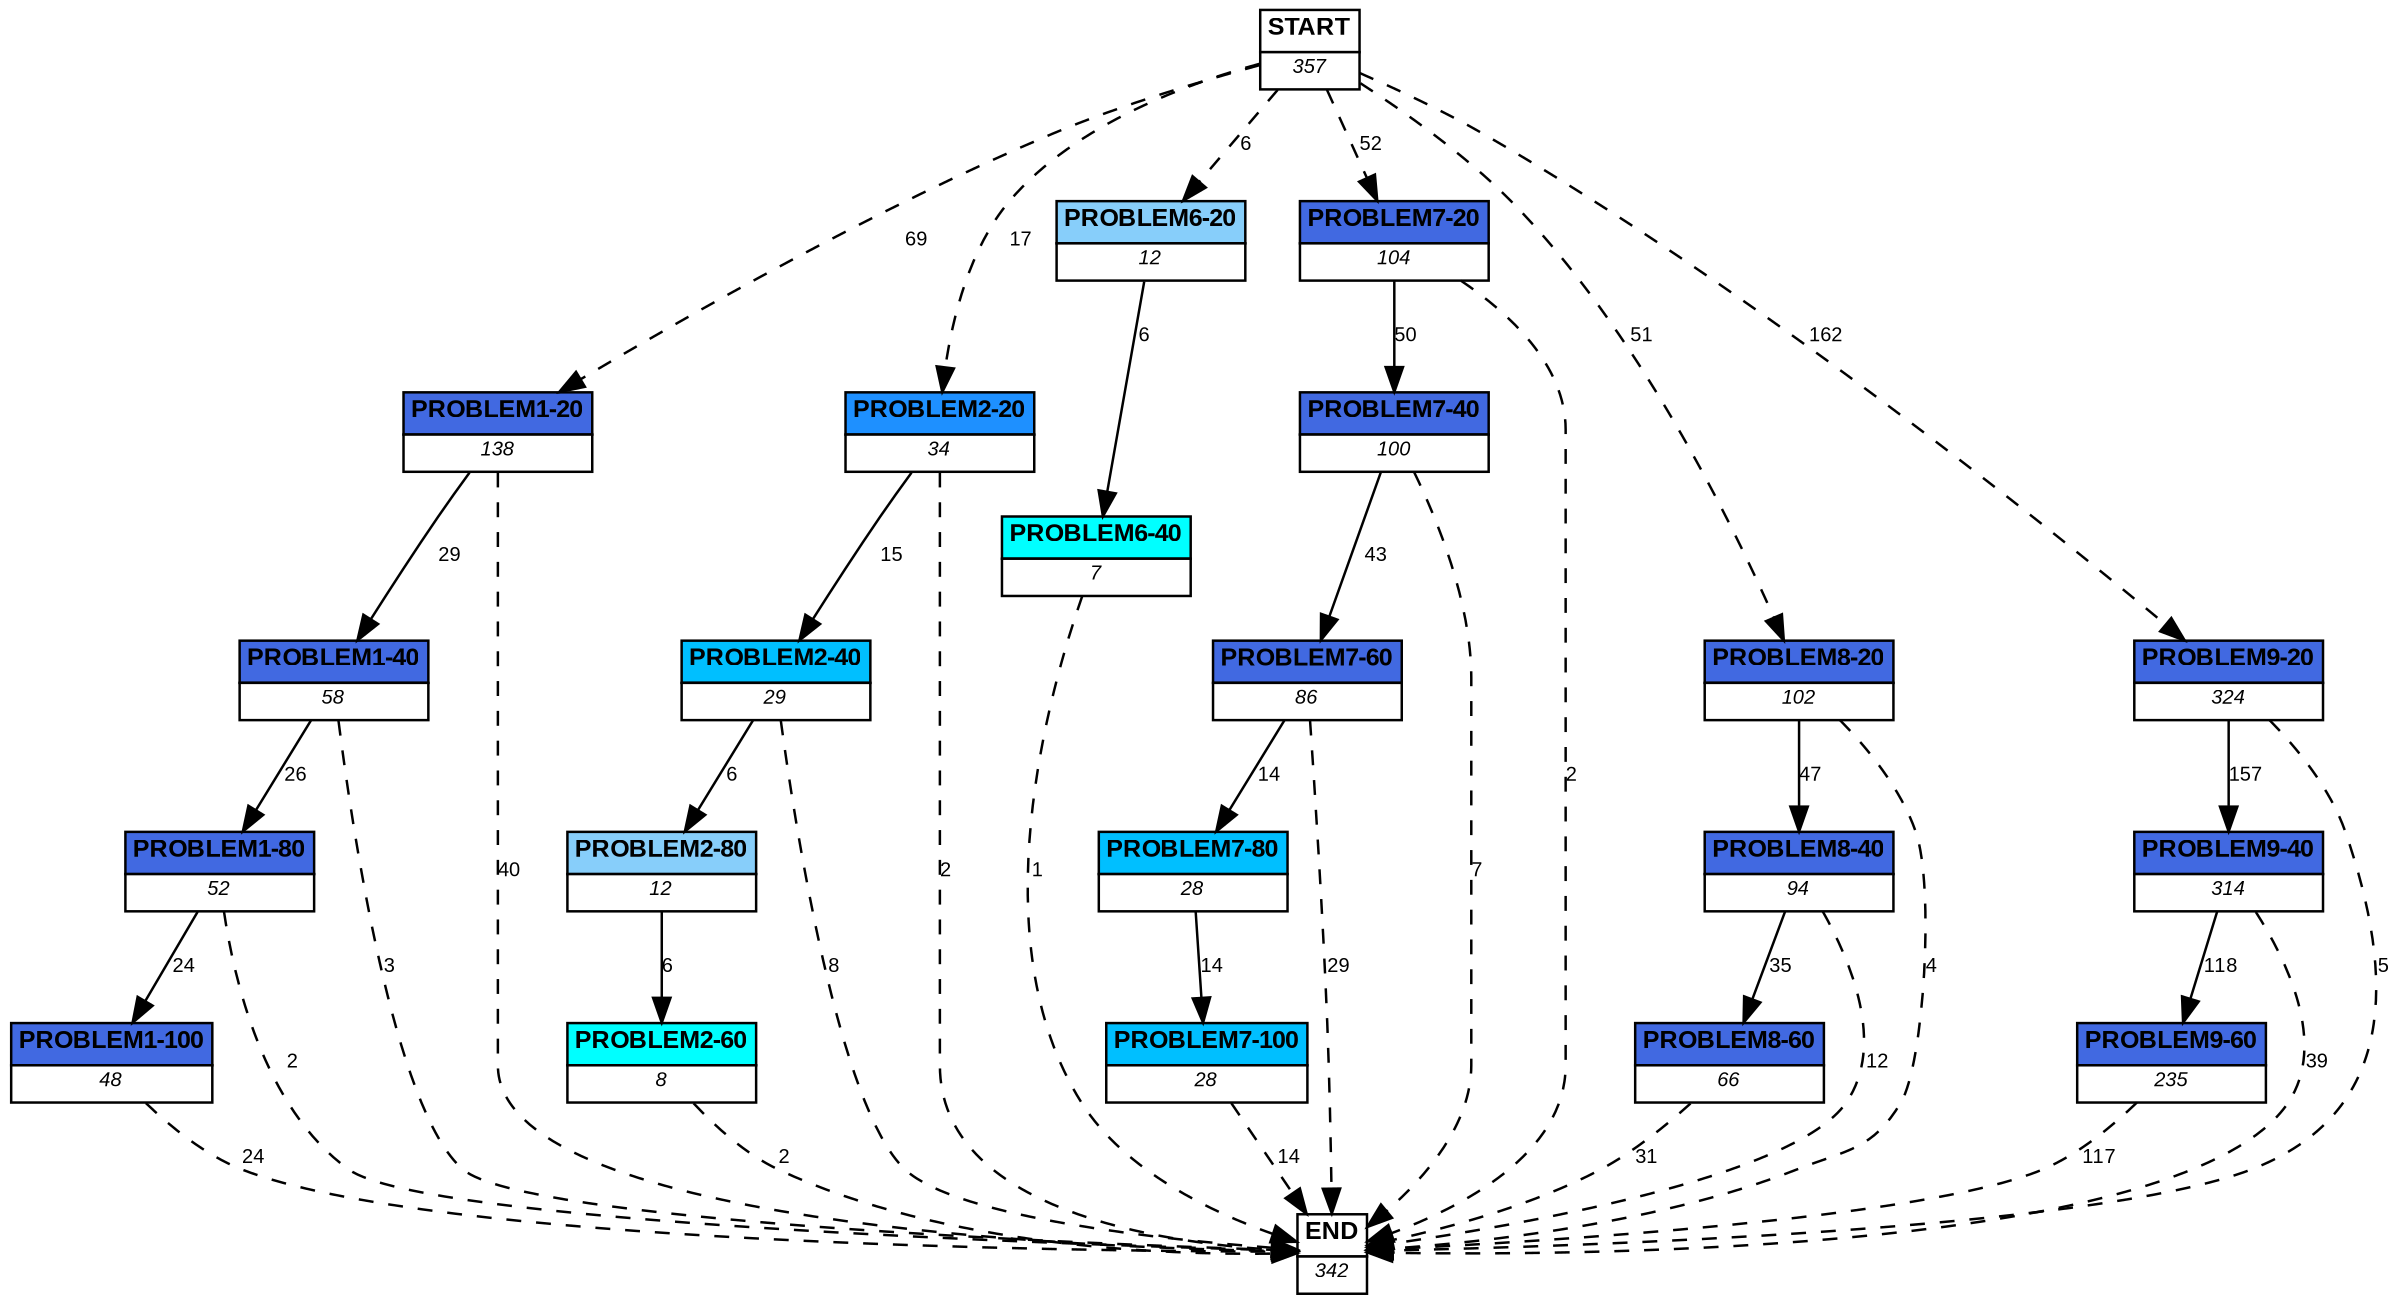 digraph graphname {
	dpi = 150
	size="16,11!";
	margin = 0;
"PROBLEM1-20" [shape=plain, label=<<table border="0" cellborder="1" cellspacing="0"><tr><td bgcolor="royalblue"><FONT face="Arial" POINT-SIZE="10"><b>PROBLEM1-20</b></FONT></td></tr><tr><td bgcolor="white"><FONT face="Arial" POINT-SIZE="8"><i>138</i></FONT></td></tr></table>>]
"PROBLEM1-40" [shape=plain, label=<<table border="0" cellborder="1" cellspacing="0"><tr><td bgcolor="royalblue"><FONT face="Arial" POINT-SIZE="10"><b>PROBLEM1-40</b></FONT></td></tr><tr><td bgcolor="white"><FONT face="Arial" POINT-SIZE="8"><i>58</i></FONT></td></tr></table>>]
"PROBLEM1-80" [shape=plain, label=<<table border="0" cellborder="1" cellspacing="0"><tr><td bgcolor="royalblue"><FONT face="Arial" POINT-SIZE="10"><b>PROBLEM1-80</b></FONT></td></tr><tr><td bgcolor="white"><FONT face="Arial" POINT-SIZE="8"><i>52</i></FONT></td></tr></table>>]
"PROBLEM1-100" [shape=plain, label=<<table border="0" cellborder="1" cellspacing="0"><tr><td bgcolor="royalblue"><FONT face="Arial" POINT-SIZE="10"><b>PROBLEM1-100</b></FONT></td></tr><tr><td bgcolor="white"><FONT face="Arial" POINT-SIZE="8"><i>48</i></FONT></td></tr></table>>]
"PROBLEM2-20" [shape=plain, label=<<table border="0" cellborder="1" cellspacing="0"><tr><td bgcolor="dodgerblue"><FONT face="Arial" POINT-SIZE="10"><b>PROBLEM2-20</b></FONT></td></tr><tr><td bgcolor="white"><FONT face="Arial" POINT-SIZE="8"><i>34</i></FONT></td></tr></table>>]
"PROBLEM2-40" [shape=plain, label=<<table border="0" cellborder="1" cellspacing="0"><tr><td bgcolor="deepskyblue"><FONT face="Arial" POINT-SIZE="10"><b>PROBLEM2-40</b></FONT></td></tr><tr><td bgcolor="white"><FONT face="Arial" POINT-SIZE="8"><i>29</i></FONT></td></tr></table>>]
"PROBLEM2-80" [shape=plain, label=<<table border="0" cellborder="1" cellspacing="0"><tr><td bgcolor="lightskyblue"><FONT face="Arial" POINT-SIZE="10"><b>PROBLEM2-80</b></FONT></td></tr><tr><td bgcolor="white"><FONT face="Arial" POINT-SIZE="8"><i>12</i></FONT></td></tr></table>>]
"PROBLEM2-60" [shape=plain, label=<<table border="0" cellborder="1" cellspacing="0"><tr><td bgcolor="aqua"><FONT face="Arial" POINT-SIZE="10"><b>PROBLEM2-60</b></FONT></td></tr><tr><td bgcolor="white"><FONT face="Arial" POINT-SIZE="8"><i>8</i></FONT></td></tr></table>>]
"PROBLEM6-20" [shape=plain, label=<<table border="0" cellborder="1" cellspacing="0"><tr><td bgcolor="lightskyblue"><FONT face="Arial" POINT-SIZE="10"><b>PROBLEM6-20</b></FONT></td></tr><tr><td bgcolor="white"><FONT face="Arial" POINT-SIZE="8"><i>12</i></FONT></td></tr></table>>]
"PROBLEM6-40" [shape=plain, label=<<table border="0" cellborder="1" cellspacing="0"><tr><td bgcolor="aqua"><FONT face="Arial" POINT-SIZE="10"><b>PROBLEM6-40</b></FONT></td></tr><tr><td bgcolor="white"><FONT face="Arial" POINT-SIZE="8"><i>7</i></FONT></td></tr></table>>]
"PROBLEM7-20" [shape=plain, label=<<table border="0" cellborder="1" cellspacing="0"><tr><td bgcolor="royalblue"><FONT face="Arial" POINT-SIZE="10"><b>PROBLEM7-20</b></FONT></td></tr><tr><td bgcolor="white"><FONT face="Arial" POINT-SIZE="8"><i>104</i></FONT></td></tr></table>>]
"PROBLEM7-40" [shape=plain, label=<<table border="0" cellborder="1" cellspacing="0"><tr><td bgcolor="royalblue"><FONT face="Arial" POINT-SIZE="10"><b>PROBLEM7-40</b></FONT></td></tr><tr><td bgcolor="white"><FONT face="Arial" POINT-SIZE="8"><i>100</i></FONT></td></tr></table>>]
"PROBLEM7-60" [shape=plain, label=<<table border="0" cellborder="1" cellspacing="0"><tr><td bgcolor="royalblue"><FONT face="Arial" POINT-SIZE="10"><b>PROBLEM7-60</b></FONT></td></tr><tr><td bgcolor="white"><FONT face="Arial" POINT-SIZE="8"><i>86</i></FONT></td></tr></table>>]
"PROBLEM8-20" [shape=plain, label=<<table border="0" cellborder="1" cellspacing="0"><tr><td bgcolor="royalblue"><FONT face="Arial" POINT-SIZE="10"><b>PROBLEM8-20</b></FONT></td></tr><tr><td bgcolor="white"><FONT face="Arial" POINT-SIZE="8"><i>102</i></FONT></td></tr></table>>]
"PROBLEM8-40" [shape=plain, label=<<table border="0" cellborder="1" cellspacing="0"><tr><td bgcolor="royalblue"><FONT face="Arial" POINT-SIZE="10"><b>PROBLEM8-40</b></FONT></td></tr><tr><td bgcolor="white"><FONT face="Arial" POINT-SIZE="8"><i>94</i></FONT></td></tr></table>>]
"PROBLEM8-60" [shape=plain, label=<<table border="0" cellborder="1" cellspacing="0"><tr><td bgcolor="royalblue"><FONT face="Arial" POINT-SIZE="10"><b>PROBLEM8-60</b></FONT></td></tr><tr><td bgcolor="white"><FONT face="Arial" POINT-SIZE="8"><i>66</i></FONT></td></tr></table>>]
"PROBLEM9-20" [shape=plain, label=<<table border="0" cellborder="1" cellspacing="0"><tr><td bgcolor="royalblue"><FONT face="Arial" POINT-SIZE="10"><b>PROBLEM9-20</b></FONT></td></tr><tr><td bgcolor="white"><FONT face="Arial" POINT-SIZE="8"><i>324</i></FONT></td></tr></table>>]
"PROBLEM9-40" [shape=plain, label=<<table border="0" cellborder="1" cellspacing="0"><tr><td bgcolor="royalblue"><FONT face="Arial" POINT-SIZE="10"><b>PROBLEM9-40</b></FONT></td></tr><tr><td bgcolor="white"><FONT face="Arial" POINT-SIZE="8"><i>314</i></FONT></td></tr></table>>]
"PROBLEM9-60" [shape=plain, label=<<table border="0" cellborder="1" cellspacing="0"><tr><td bgcolor="royalblue"><FONT face="Arial" POINT-SIZE="10"><b>PROBLEM9-60</b></FONT></td></tr><tr><td bgcolor="white"><FONT face="Arial" POINT-SIZE="8"><i>235</i></FONT></td></tr></table>>]
"PROBLEM7-80" [shape=plain, label=<<table border="0" cellborder="1" cellspacing="0"><tr><td bgcolor="deepskyblue"><FONT face="Arial" POINT-SIZE="10"><b>PROBLEM7-80</b></FONT></td></tr><tr><td bgcolor="white"><FONT face="Arial" POINT-SIZE="8"><i>28</i></FONT></td></tr></table>>]
"PROBLEM7-100" [shape=plain, label=<<table border="0" cellborder="1" cellspacing="0"><tr><td bgcolor="deepskyblue"><FONT face="Arial" POINT-SIZE="10"><b>PROBLEM7-100</b></FONT></td></tr><tr><td bgcolor="white"><FONT face="Arial" POINT-SIZE="8"><i>28</i></FONT></td></tr></table>>]
"START" [shape=plain, label=<<table border="0" cellborder="1" cellspacing="0"><tr><td bgcolor="white"><FONT face="Arial" POINT-SIZE="10"><b>START</b></FONT></td></tr><tr><td bgcolor="white"><FONT face="Arial" POINT-SIZE="8"><i>357</i></FONT></td></tr></table>>]
"END" [shape=plain, label=<<table border="0" cellborder="1" cellspacing="0"><tr><td bgcolor="white"><FONT face="Arial" POINT-SIZE="10"><b>END</b></FONT></td></tr><tr><td bgcolor="white"><FONT face="Arial" POINT-SIZE="8"><i>342</i></FONT></td></tr></table>>]
"PROBLEM1-20" -> "PROBLEM1-40" [ label ="29" labelfloat=false fontname="Arial" fontsize=8]
"PROBLEM1-20" -> "END" [ style = dashed label ="40" labelfloat=false fontname="Arial" fontsize=8]
"PROBLEM1-40" -> "PROBLEM1-80" [ label ="26" labelfloat=false fontname="Arial" fontsize=8]
"PROBLEM1-40" -> "END" [ style = dashed label ="3" labelfloat=false fontname="Arial" fontsize=8]
"PROBLEM1-80" -> "PROBLEM1-100" [ label ="24" labelfloat=false fontname="Arial" fontsize=8]
"PROBLEM1-80" -> "END" [ style = dashed label ="2" labelfloat=false fontname="Arial" fontsize=8]
"PROBLEM1-100" -> "END" [ style = dashed label ="24" labelfloat=false fontname="Arial" fontsize=8]
"PROBLEM2-20" -> "PROBLEM2-40" [ label ="15" labelfloat=false fontname="Arial" fontsize=8]
"PROBLEM2-20" -> "END" [ style = dashed label ="2" labelfloat=false fontname="Arial" fontsize=8]
"PROBLEM2-40" -> "PROBLEM2-80" [ label ="6" labelfloat=false fontname="Arial" fontsize=8]
"PROBLEM2-40" -> "END" [ style = dashed label ="8" labelfloat=false fontname="Arial" fontsize=8]
"PROBLEM2-80" -> "PROBLEM2-60" [ label ="6" labelfloat=false fontname="Arial" fontsize=8]
"PROBLEM2-60" -> "END" [ style = dashed label ="2" labelfloat=false fontname="Arial" fontsize=8]
"PROBLEM6-20" -> "PROBLEM6-40" [ label ="6" labelfloat=false fontname="Arial" fontsize=8]
"PROBLEM6-40" -> "END" [ style = dashed label ="1" labelfloat=false fontname="Arial" fontsize=8]
"PROBLEM7-20" -> "PROBLEM7-40" [ label ="50" labelfloat=false fontname="Arial" fontsize=8]
"PROBLEM7-20" -> "END" [ style = dashed label ="2" labelfloat=false fontname="Arial" fontsize=8]
"PROBLEM7-40" -> "PROBLEM7-60" [ label ="43" labelfloat=false fontname="Arial" fontsize=8]
"PROBLEM7-40" -> "END" [ style = dashed label ="7" labelfloat=false fontname="Arial" fontsize=8]
"PROBLEM7-60" -> "PROBLEM7-80" [ label ="14" labelfloat=false fontname="Arial" fontsize=8]
"PROBLEM7-60" -> "END" [ style = dashed label ="29" labelfloat=false fontname="Arial" fontsize=8]
"PROBLEM8-20" -> "PROBLEM8-40" [ label ="47" labelfloat=false fontname="Arial" fontsize=8]
"PROBLEM8-20" -> "END" [ style = dashed label ="4" labelfloat=false fontname="Arial" fontsize=8]
"PROBLEM8-40" -> "PROBLEM8-60" [ label ="35" labelfloat=false fontname="Arial" fontsize=8]
"PROBLEM8-40" -> "END" [ style = dashed label ="12" labelfloat=false fontname="Arial" fontsize=8]
"PROBLEM8-60" -> "END" [ style = dashed label ="31" labelfloat=false fontname="Arial" fontsize=8]
"PROBLEM9-20" -> "PROBLEM9-40" [ label ="157" labelfloat=false fontname="Arial" fontsize=8]
"PROBLEM9-20" -> "END" [ style = dashed label ="5" labelfloat=false fontname="Arial" fontsize=8]
"PROBLEM9-40" -> "PROBLEM9-60" [ label ="118" labelfloat=false fontname="Arial" fontsize=8]
"PROBLEM9-40" -> "END" [ style = dashed label ="39" labelfloat=false fontname="Arial" fontsize=8]
"PROBLEM9-60" -> "END" [ style = dashed label ="117" labelfloat=false fontname="Arial" fontsize=8]
"PROBLEM7-80" -> "PROBLEM7-100" [ label ="14" labelfloat=false fontname="Arial" fontsize=8]
"PROBLEM7-100" -> "END" [ style = dashed label ="14" labelfloat=false fontname="Arial" fontsize=8]
"START" -> "PROBLEM1-20" [ style = dashed label ="69" labelfloat=false fontname="Arial" fontsize=8]
"START" -> "PROBLEM2-20" [ style = dashed label ="17" labelfloat=false fontname="Arial" fontsize=8]
"START" -> "PROBLEM6-20" [ style = dashed label ="6" labelfloat=false fontname="Arial" fontsize=8]
"START" -> "PROBLEM7-20" [ style = dashed label ="52" labelfloat=false fontname="Arial" fontsize=8]
"START" -> "PROBLEM8-20" [ style = dashed label ="51" labelfloat=false fontname="Arial" fontsize=8]
"START" -> "PROBLEM9-20" [ style = dashed label ="162" labelfloat=false fontname="Arial" fontsize=8]
}